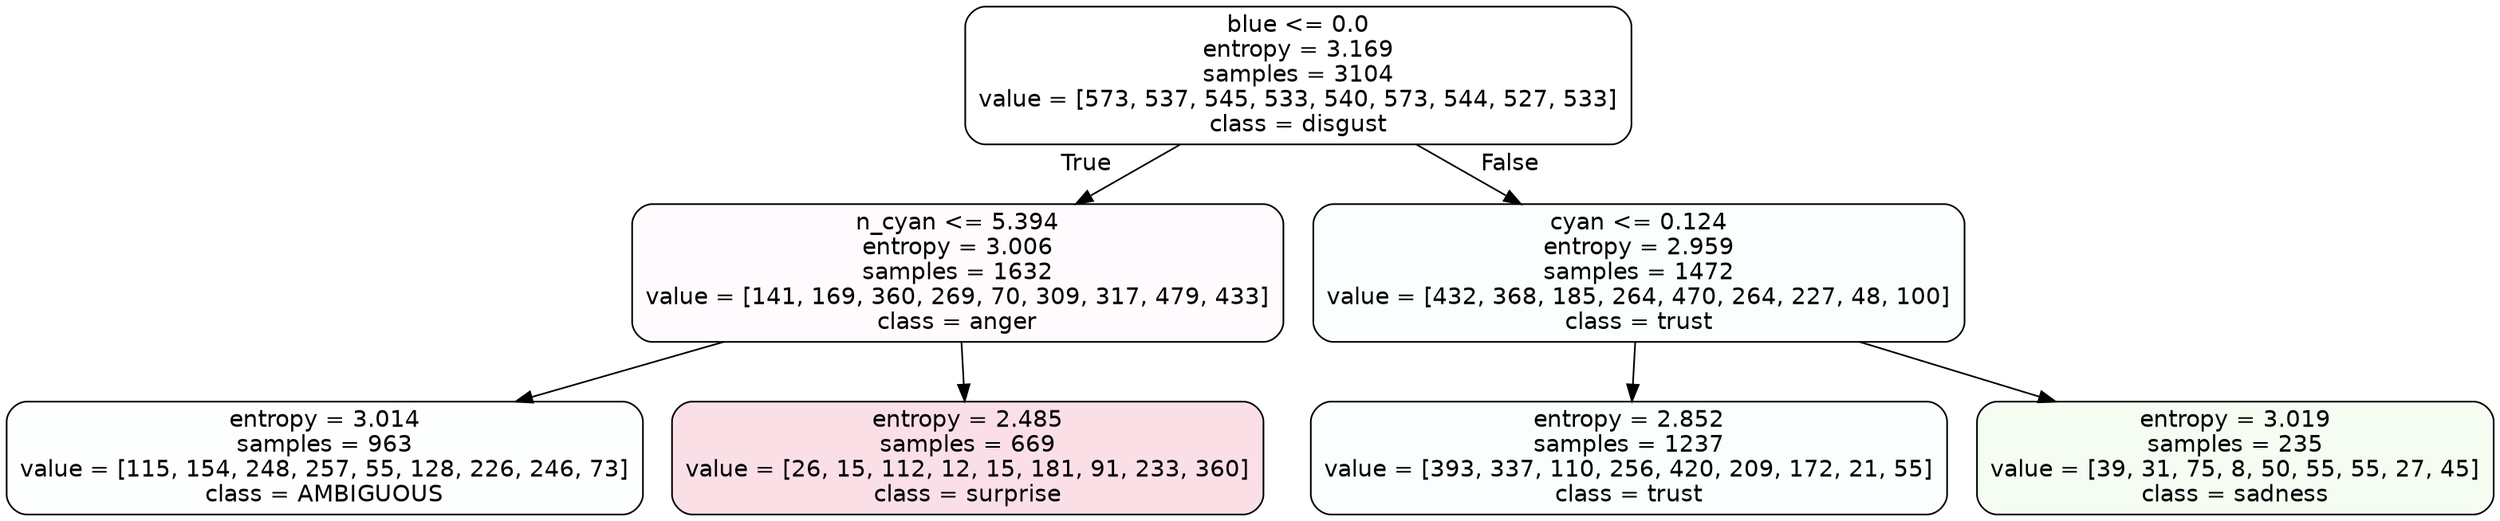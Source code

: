 digraph Tree {
node [shape=box, style="filled, rounded", color="black", fontname=helvetica] ;
edge [fontname=helvetica] ;
0 [label="blue <= 0.0\nentropy = 3.169\nsamples = 3104\nvalue = [573, 537, 545, 533, 540, 573, 544, 527, 533]\nclass = disgust", fillcolor="#e5813900"] ;
1 [label="n_cyan <= 5.394\nentropy = 3.006\nsamples = 1632\nvalue = [141, 169, 360, 269, 70, 309, 317, 479, 433]\nclass = anger", fillcolor="#e539d706"] ;
0 -> 1 [labeldistance=2.5, labelangle=45, headlabel="True"] ;
2 [label="entropy = 3.014\nsamples = 963\nvalue = [115, 154, 248, 257, 55, 128, 226, 246, 73]\nclass = AMBIGUOUS", fillcolor="#39e58102"] ;
1 -> 2 ;
3 [label="entropy = 2.485\nsamples = 669\nvalue = [26, 15, 112, 12, 15, 181, 91, 233, 360]\nclass = surprise", fillcolor="#e5396428"] ;
1 -> 3 ;
4 [label="cyan <= 0.124\nentropy = 2.959\nsamples = 1472\nvalue = [432, 368, 185, 264, 470, 264, 227, 48, 100]\nclass = trust", fillcolor="#39d7e505"] ;
0 -> 4 [labeldistance=2.5, labelangle=-45, headlabel="False"] ;
5 [label="entropy = 2.852\nsamples = 1237\nvalue = [393, 337, 110, 256, 420, 209, 172, 21, 55]\nclass = trust", fillcolor="#39d7e504"] ;
4 -> 5 ;
6 [label="entropy = 3.019\nsamples = 235\nvalue = [39, 31, 75, 8, 50, 55, 55, 27, 45]\nclass = sadness", fillcolor="#64e5390f"] ;
4 -> 6 ;
}